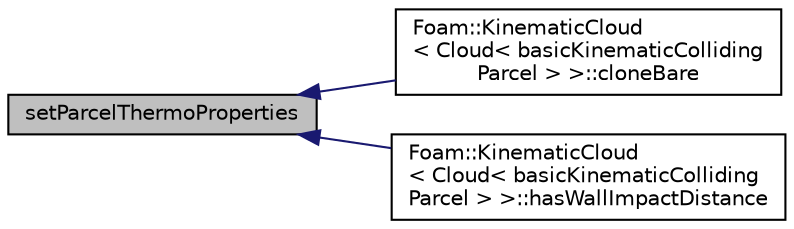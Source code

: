 digraph "setParcelThermoProperties"
{
  bgcolor="transparent";
  edge [fontname="Helvetica",fontsize="10",labelfontname="Helvetica",labelfontsize="10"];
  node [fontname="Helvetica",fontsize="10",shape=record];
  rankdir="LR";
  Node169 [label="setParcelThermoProperties",height=0.2,width=0.4,color="black", fillcolor="grey75", style="filled", fontcolor="black"];
  Node169 -> Node170 [dir="back",color="midnightblue",fontsize="10",style="solid",fontname="Helvetica"];
  Node170 [label="Foam::KinematicCloud\l\< Cloud\< basicKinematicColliding\lParcel \> \>::cloneBare",height=0.2,width=0.4,color="black",URL="$a24913.html#a519c85b79b984c70934c244a934588ca",tooltip="Construct and return bare clone based on (this) with new name. "];
  Node169 -> Node171 [dir="back",color="midnightblue",fontsize="10",style="solid",fontname="Helvetica"];
  Node171 [label="Foam::KinematicCloud\l\< Cloud\< basicKinematicColliding\lParcel \> \>::hasWallImpactDistance",height=0.2,width=0.4,color="black",URL="$a24913.html#a8c0e63aac323342ca73a2dd8c6171a72",tooltip="Switch to specify if particles of the cloud can return. "];
}
